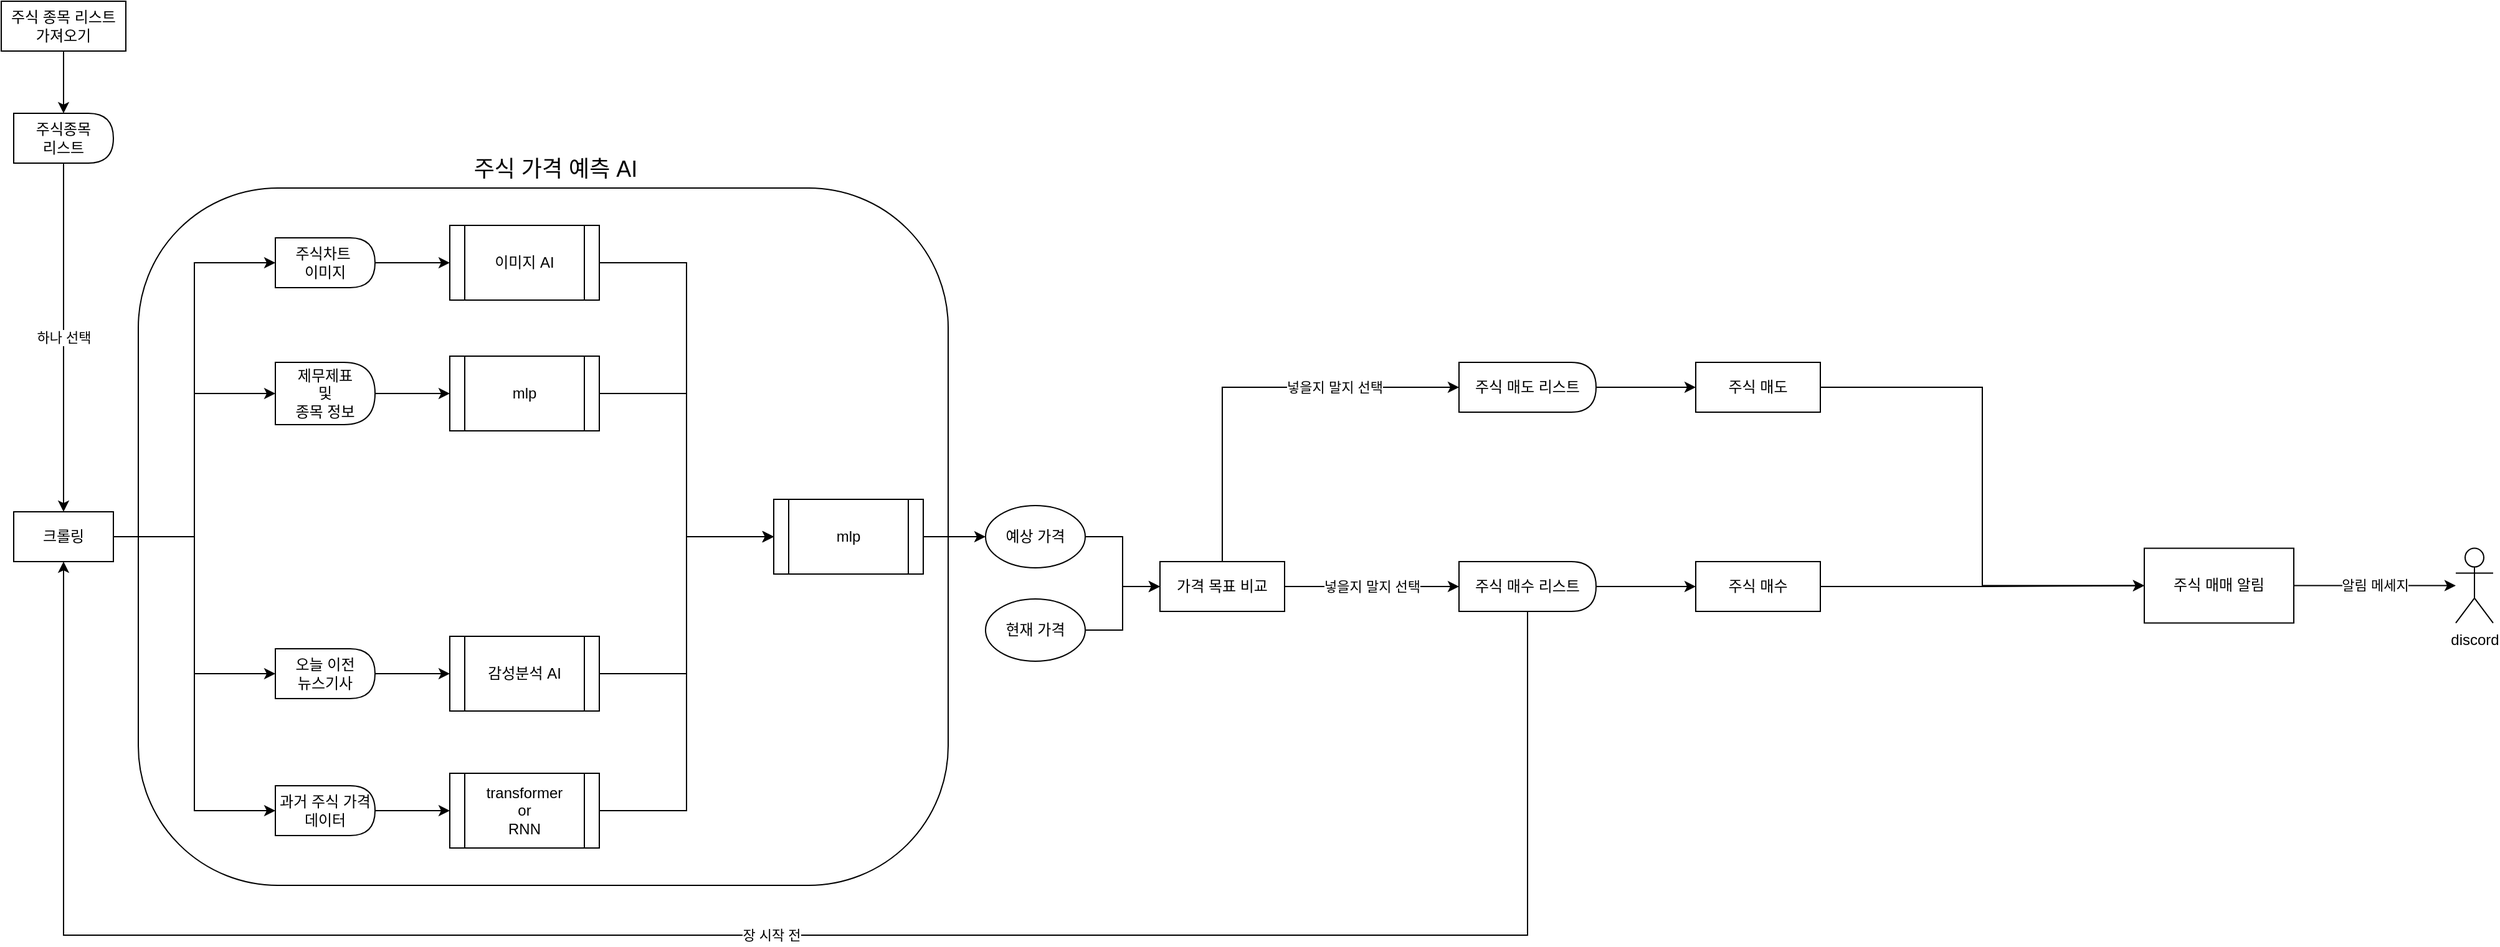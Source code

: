 <mxfile version="25.0.3" pages="6">
  <diagram name="프로그램 전체 흐름도" id="c7558073-3199-34d8-9f00-42111426c3f3">
    <mxGraphModel dx="2509" dy="851" grid="1" gridSize="10" guides="1" tooltips="1" connect="1" arrows="1" fold="1" page="1" pageScale="1" pageWidth="1100" pageHeight="1700" background="none" math="0" shadow="0">
      <root>
        <mxCell id="0" />
        <mxCell id="1" parent="0" />
        <mxCell id="0z34hf8UstyELCcqmOv5-1" value="" style="rounded=1;whiteSpace=wrap;html=1;arcSize=20;" vertex="1" parent="1">
          <mxGeometry x="-860" y="160" width="650" height="560" as="geometry" />
        </mxCell>
        <mxCell id="AFegHEFUYES55JKBaeoe-96" value="discord" style="shape=umlActor;verticalLabelPosition=bottom;verticalAlign=top;html=1;outlineConnect=0;" vertex="1" parent="1">
          <mxGeometry x="1000" y="449.29" width="30" height="60" as="geometry" />
        </mxCell>
        <mxCell id="AFegHEFUYES55JKBaeoe-104" value="알림 메세지" style="edgeStyle=orthogonalEdgeStyle;rounded=0;orthogonalLoop=1;jettySize=auto;html=1;exitX=1;exitY=0.5;exitDx=0;exitDy=0;" edge="1" parent="1" source="AFegHEFUYES55JKBaeoe-100" target="AFegHEFUYES55JKBaeoe-96">
          <mxGeometry relative="1" as="geometry" />
        </mxCell>
        <mxCell id="AFegHEFUYES55JKBaeoe-100" value="주식 매매 알림" style="rounded=0;whiteSpace=wrap;html=1;" vertex="1" parent="1">
          <mxGeometry x="750" y="449.29" width="120" height="60" as="geometry" />
        </mxCell>
        <mxCell id="AFegHEFUYES55JKBaeoe-101" style="edgeStyle=orthogonalEdgeStyle;rounded=0;orthogonalLoop=1;jettySize=auto;html=1;exitX=0.5;exitY=1;exitDx=0;exitDy=0;" edge="1" parent="1" source="AFegHEFUYES55JKBaeoe-100" target="AFegHEFUYES55JKBaeoe-100">
          <mxGeometry relative="1" as="geometry" />
        </mxCell>
        <mxCell id="AFegHEFUYES55JKBaeoe-136" value="하나 선택" style="edgeStyle=orthogonalEdgeStyle;rounded=0;orthogonalLoop=1;jettySize=auto;html=1;exitX=0.5;exitY=1;exitDx=0;exitDy=0;entryX=0.5;entryY=0;entryDx=0;entryDy=0;" edge="1" parent="1" source="AFegHEFUYES55JKBaeoe-112" target="AFegHEFUYES55JKBaeoe-130">
          <mxGeometry relative="1" as="geometry" />
        </mxCell>
        <mxCell id="AFegHEFUYES55JKBaeoe-112" value="주식종목&lt;div&gt;리스트&lt;/div&gt;" style="shape=delay;whiteSpace=wrap;html=1;" vertex="1" parent="1">
          <mxGeometry x="-960" y="100" width="80" height="40" as="geometry" />
        </mxCell>
        <mxCell id="AFegHEFUYES55JKBaeoe-134" style="edgeStyle=orthogonalEdgeStyle;rounded=0;orthogonalLoop=1;jettySize=auto;html=1;exitX=1;exitY=0.5;exitDx=0;exitDy=0;entryX=0;entryY=0.5;entryDx=0;entryDy=0;" edge="1" parent="1" source="AFegHEFUYES55JKBaeoe-113" target="AFegHEFUYES55JKBaeoe-122">
          <mxGeometry relative="1" as="geometry" />
        </mxCell>
        <mxCell id="AFegHEFUYES55JKBaeoe-113" value="과거 주식 가격 데이터" style="shape=delay;whiteSpace=wrap;html=1;" vertex="1" parent="1">
          <mxGeometry x="-750" y="640" width="80" height="40" as="geometry" />
        </mxCell>
        <mxCell id="AFegHEFUYES55JKBaeoe-131" style="edgeStyle=orthogonalEdgeStyle;rounded=0;orthogonalLoop=1;jettySize=auto;html=1;exitX=1;exitY=0.5;exitDx=0;exitDy=0;entryX=0;entryY=0.5;entryDx=0;entryDy=0;" edge="1" parent="1" source="AFegHEFUYES55JKBaeoe-114" target="AFegHEFUYES55JKBaeoe-120">
          <mxGeometry relative="1" as="geometry" />
        </mxCell>
        <mxCell id="AFegHEFUYES55JKBaeoe-114" value="주식차트&amp;nbsp;&lt;div&gt;이미지&lt;/div&gt;" style="shape=delay;whiteSpace=wrap;html=1;" vertex="1" parent="1">
          <mxGeometry x="-750" y="200" width="80" height="40" as="geometry" />
        </mxCell>
        <mxCell id="AFegHEFUYES55JKBaeoe-133" style="edgeStyle=orthogonalEdgeStyle;rounded=0;orthogonalLoop=1;jettySize=auto;html=1;exitX=1;exitY=0.5;exitDx=0;exitDy=0;entryX=0;entryY=0.5;entryDx=0;entryDy=0;" edge="1" parent="1" source="AFegHEFUYES55JKBaeoe-115" target="AFegHEFUYES55JKBaeoe-118">
          <mxGeometry relative="1" as="geometry" />
        </mxCell>
        <mxCell id="AFegHEFUYES55JKBaeoe-115" value="오늘 이전&lt;div&gt;뉴스기사&lt;/div&gt;" style="shape=delay;whiteSpace=wrap;html=1;" vertex="1" parent="1">
          <mxGeometry x="-750" y="530" width="80" height="40" as="geometry" />
        </mxCell>
        <mxCell id="AFegHEFUYES55JKBaeoe-132" style="edgeStyle=orthogonalEdgeStyle;rounded=0;orthogonalLoop=1;jettySize=auto;html=1;exitX=1;exitY=0.5;exitDx=0;exitDy=0;entryX=0;entryY=0.5;entryDx=0;entryDy=0;" edge="1" parent="1" source="AFegHEFUYES55JKBaeoe-117" target="AFegHEFUYES55JKBaeoe-125">
          <mxGeometry relative="1" as="geometry" />
        </mxCell>
        <mxCell id="AFegHEFUYES55JKBaeoe-117" value="제무제표&lt;div&gt;및&lt;/div&gt;&lt;div&gt;종목 정보&lt;/div&gt;" style="shape=delay;whiteSpace=wrap;html=1;" vertex="1" parent="1">
          <mxGeometry x="-750" y="300" width="80" height="50" as="geometry" />
        </mxCell>
        <mxCell id="AFegHEFUYES55JKBaeoe-145" style="edgeStyle=orthogonalEdgeStyle;rounded=0;orthogonalLoop=1;jettySize=auto;html=1;exitX=1;exitY=0.5;exitDx=0;exitDy=0;entryX=0;entryY=0.5;entryDx=0;entryDy=0;" edge="1" parent="1" source="AFegHEFUYES55JKBaeoe-118" target="AFegHEFUYES55JKBaeoe-121">
          <mxGeometry relative="1" as="geometry" />
        </mxCell>
        <mxCell id="AFegHEFUYES55JKBaeoe-118" value="감성분석 AI" style="shape=process;whiteSpace=wrap;html=1;backgroundOutline=1;" vertex="1" parent="1">
          <mxGeometry x="-610" y="520" width="120" height="60" as="geometry" />
        </mxCell>
        <mxCell id="AFegHEFUYES55JKBaeoe-142" style="edgeStyle=orthogonalEdgeStyle;rounded=0;orthogonalLoop=1;jettySize=auto;html=1;exitX=1;exitY=0.5;exitDx=0;exitDy=0;entryX=0;entryY=0.5;entryDx=0;entryDy=0;" edge="1" parent="1" source="AFegHEFUYES55JKBaeoe-120" target="AFegHEFUYES55JKBaeoe-121">
          <mxGeometry relative="1" as="geometry" />
        </mxCell>
        <mxCell id="AFegHEFUYES55JKBaeoe-120" value="이미지 AI" style="shape=process;whiteSpace=wrap;html=1;backgroundOutline=1;" vertex="1" parent="1">
          <mxGeometry x="-610" y="190" width="120" height="60" as="geometry" />
        </mxCell>
        <mxCell id="AFegHEFUYES55JKBaeoe-155" style="edgeStyle=orthogonalEdgeStyle;rounded=0;orthogonalLoop=1;jettySize=auto;html=1;exitX=1;exitY=0.5;exitDx=0;exitDy=0;" edge="1" parent="1" source="AFegHEFUYES55JKBaeoe-121" target="AFegHEFUYES55JKBaeoe-154">
          <mxGeometry relative="1" as="geometry" />
        </mxCell>
        <mxCell id="AFegHEFUYES55JKBaeoe-121" value="mlp" style="shape=process;whiteSpace=wrap;html=1;backgroundOutline=1;" vertex="1" parent="1">
          <mxGeometry x="-350" y="410" width="120" height="60" as="geometry" />
        </mxCell>
        <mxCell id="AFegHEFUYES55JKBaeoe-146" style="edgeStyle=orthogonalEdgeStyle;rounded=0;orthogonalLoop=1;jettySize=auto;html=1;exitX=1;exitY=0.5;exitDx=0;exitDy=0;entryX=0;entryY=0.5;entryDx=0;entryDy=0;" edge="1" parent="1" source="AFegHEFUYES55JKBaeoe-122" target="AFegHEFUYES55JKBaeoe-121">
          <mxGeometry relative="1" as="geometry" />
        </mxCell>
        <mxCell id="AFegHEFUYES55JKBaeoe-122" value="transformer&lt;div&gt;or&lt;br&gt;&lt;div&gt;RNN&lt;/div&gt;&lt;/div&gt;" style="shape=process;whiteSpace=wrap;html=1;backgroundOutline=1;" vertex="1" parent="1">
          <mxGeometry x="-610" y="630" width="120" height="60" as="geometry" />
        </mxCell>
        <mxCell id="AFegHEFUYES55JKBaeoe-144" style="edgeStyle=orthogonalEdgeStyle;rounded=0;orthogonalLoop=1;jettySize=auto;html=1;exitX=1;exitY=0.5;exitDx=0;exitDy=0;entryX=0;entryY=0.5;entryDx=0;entryDy=0;" edge="1" parent="1" source="AFegHEFUYES55JKBaeoe-125" target="AFegHEFUYES55JKBaeoe-121">
          <mxGeometry relative="1" as="geometry" />
        </mxCell>
        <mxCell id="AFegHEFUYES55JKBaeoe-125" value="mlp" style="shape=process;whiteSpace=wrap;html=1;backgroundOutline=1;" vertex="1" parent="1">
          <mxGeometry x="-610" y="295" width="120" height="60" as="geometry" />
        </mxCell>
        <mxCell id="AFegHEFUYES55JKBaeoe-137" style="edgeStyle=orthogonalEdgeStyle;rounded=0;orthogonalLoop=1;jettySize=auto;html=1;exitX=1;exitY=0.5;exitDx=0;exitDy=0;entryX=0;entryY=0.5;entryDx=0;entryDy=0;" edge="1" parent="1" source="AFegHEFUYES55JKBaeoe-130" target="AFegHEFUYES55JKBaeoe-117">
          <mxGeometry relative="1" as="geometry" />
        </mxCell>
        <mxCell id="AFegHEFUYES55JKBaeoe-139" style="edgeStyle=orthogonalEdgeStyle;rounded=0;orthogonalLoop=1;jettySize=auto;html=1;exitX=1;exitY=0.5;exitDx=0;exitDy=0;entryX=0;entryY=0.5;entryDx=0;entryDy=0;" edge="1" parent="1" source="AFegHEFUYES55JKBaeoe-130" target="AFegHEFUYES55JKBaeoe-115">
          <mxGeometry relative="1" as="geometry" />
        </mxCell>
        <mxCell id="AFegHEFUYES55JKBaeoe-140" style="edgeStyle=orthogonalEdgeStyle;rounded=0;orthogonalLoop=1;jettySize=auto;html=1;exitX=1;exitY=0.5;exitDx=0;exitDy=0;entryX=0;entryY=0.5;entryDx=0;entryDy=0;" edge="1" parent="1" source="AFegHEFUYES55JKBaeoe-130" target="AFegHEFUYES55JKBaeoe-113">
          <mxGeometry relative="1" as="geometry" />
        </mxCell>
        <mxCell id="0z34hf8UstyELCcqmOv5-7" style="edgeStyle=orthogonalEdgeStyle;rounded=0;orthogonalLoop=1;jettySize=auto;html=1;exitX=1;exitY=0.5;exitDx=0;exitDy=0;entryX=0;entryY=0.5;entryDx=0;entryDy=0;" edge="1" parent="1" source="AFegHEFUYES55JKBaeoe-130" target="AFegHEFUYES55JKBaeoe-114">
          <mxGeometry relative="1" as="geometry" />
        </mxCell>
        <mxCell id="AFegHEFUYES55JKBaeoe-130" value="크롤링" style="rounded=0;whiteSpace=wrap;html=1;" vertex="1" parent="1">
          <mxGeometry x="-960" y="420" width="80" height="40" as="geometry" />
        </mxCell>
        <mxCell id="AFegHEFUYES55JKBaeoe-158" style="edgeStyle=orthogonalEdgeStyle;rounded=0;orthogonalLoop=1;jettySize=auto;html=1;exitX=1;exitY=0.5;exitDx=0;exitDy=0;entryX=0;entryY=0.5;entryDx=0;entryDy=0;" edge="1" parent="1" source="AFegHEFUYES55JKBaeoe-153" target="AFegHEFUYES55JKBaeoe-156">
          <mxGeometry relative="1" as="geometry" />
        </mxCell>
        <mxCell id="AFegHEFUYES55JKBaeoe-153" value="현재 가격" style="ellipse;whiteSpace=wrap;html=1;" vertex="1" parent="1">
          <mxGeometry x="-180" y="490" width="80" height="50" as="geometry" />
        </mxCell>
        <mxCell id="AFegHEFUYES55JKBaeoe-157" style="edgeStyle=orthogonalEdgeStyle;rounded=0;orthogonalLoop=1;jettySize=auto;html=1;exitX=1;exitY=0.5;exitDx=0;exitDy=0;entryX=0;entryY=0.5;entryDx=0;entryDy=0;" edge="1" parent="1" source="AFegHEFUYES55JKBaeoe-154" target="AFegHEFUYES55JKBaeoe-156">
          <mxGeometry relative="1" as="geometry" />
        </mxCell>
        <mxCell id="AFegHEFUYES55JKBaeoe-154" value="예상 가격" style="ellipse;whiteSpace=wrap;html=1;" vertex="1" parent="1">
          <mxGeometry x="-180" y="415" width="80" height="50" as="geometry" />
        </mxCell>
        <mxCell id="AFegHEFUYES55JKBaeoe-159" value="넣을지 말지 선택" style="edgeStyle=orthogonalEdgeStyle;rounded=0;orthogonalLoop=1;jettySize=auto;html=1;exitX=1;exitY=0.5;exitDx=0;exitDy=0;entryX=0;entryY=0.5;entryDx=0;entryDy=0;" edge="1" parent="1" source="AFegHEFUYES55JKBaeoe-156" target="AFegHEFUYES55JKBaeoe-164">
          <mxGeometry relative="1" as="geometry">
            <mxPoint x="210" y="480" as="targetPoint" />
          </mxGeometry>
        </mxCell>
        <mxCell id="AFegHEFUYES55JKBaeoe-173" value="넣을지 말지 선택" style="edgeStyle=orthogonalEdgeStyle;rounded=0;orthogonalLoop=1;jettySize=auto;html=1;exitX=0.5;exitY=0;exitDx=0;exitDy=0;entryX=0;entryY=0.5;entryDx=0;entryDy=0;" edge="1" parent="1" source="AFegHEFUYES55JKBaeoe-156" target="AFegHEFUYES55JKBaeoe-169">
          <mxGeometry x="0.394" relative="1" as="geometry">
            <mxPoint as="offset" />
          </mxGeometry>
        </mxCell>
        <mxCell id="AFegHEFUYES55JKBaeoe-156" value="가격 목표 비교" style="rounded=0;whiteSpace=wrap;html=1;" vertex="1" parent="1">
          <mxGeometry x="-40" y="460" width="100" height="40" as="geometry" />
        </mxCell>
        <mxCell id="AFegHEFUYES55JKBaeoe-166" style="edgeStyle=orthogonalEdgeStyle;rounded=0;orthogonalLoop=1;jettySize=auto;html=1;exitX=1;exitY=0.5;exitDx=0;exitDy=0;entryX=0;entryY=0.5;entryDx=0;entryDy=0;" edge="1" parent="1" source="AFegHEFUYES55JKBaeoe-164" target="AFegHEFUYES55JKBaeoe-165">
          <mxGeometry relative="1" as="geometry" />
        </mxCell>
        <mxCell id="AFegHEFUYES55JKBaeoe-168" value="장 시작 전" style="edgeStyle=orthogonalEdgeStyle;rounded=0;orthogonalLoop=1;jettySize=auto;html=1;entryX=0.5;entryY=1;entryDx=0;entryDy=0;" edge="1" parent="1" source="AFegHEFUYES55JKBaeoe-164" target="AFegHEFUYES55JKBaeoe-130">
          <mxGeometry relative="1" as="geometry">
            <Array as="points">
              <mxPoint x="255" y="760" />
              <mxPoint x="-920" y="760" />
            </Array>
          </mxGeometry>
        </mxCell>
        <mxCell id="AFegHEFUYES55JKBaeoe-164" value="주식 매수 리스트" style="shape=delay;whiteSpace=wrap;html=1;" vertex="1" parent="1">
          <mxGeometry x="200" y="460" width="110" height="40" as="geometry" />
        </mxCell>
        <mxCell id="AFegHEFUYES55JKBaeoe-167" style="edgeStyle=orthogonalEdgeStyle;rounded=0;orthogonalLoop=1;jettySize=auto;html=1;exitX=1;exitY=0.5;exitDx=0;exitDy=0;entryX=0;entryY=0.5;entryDx=0;entryDy=0;" edge="1" parent="1" source="AFegHEFUYES55JKBaeoe-165" target="AFegHEFUYES55JKBaeoe-100">
          <mxGeometry relative="1" as="geometry" />
        </mxCell>
        <mxCell id="AFegHEFUYES55JKBaeoe-165" value="주식 매수" style="rounded=0;whiteSpace=wrap;html=1;" vertex="1" parent="1">
          <mxGeometry x="390" y="460" width="100" height="40" as="geometry" />
        </mxCell>
        <mxCell id="AFegHEFUYES55JKBaeoe-171" style="edgeStyle=orthogonalEdgeStyle;rounded=0;orthogonalLoop=1;jettySize=auto;html=1;exitX=1;exitY=0.5;exitDx=0;exitDy=0;entryX=0;entryY=0.5;entryDx=0;entryDy=0;" edge="1" parent="1" source="AFegHEFUYES55JKBaeoe-169" target="AFegHEFUYES55JKBaeoe-170">
          <mxGeometry relative="1" as="geometry" />
        </mxCell>
        <mxCell id="AFegHEFUYES55JKBaeoe-169" value="주식 매도 리스트" style="shape=delay;whiteSpace=wrap;html=1;" vertex="1" parent="1">
          <mxGeometry x="200" y="300" width="110" height="40" as="geometry" />
        </mxCell>
        <mxCell id="AFegHEFUYES55JKBaeoe-172" style="edgeStyle=orthogonalEdgeStyle;rounded=0;orthogonalLoop=1;jettySize=auto;html=1;exitX=1;exitY=0.5;exitDx=0;exitDy=0;entryX=0;entryY=0.5;entryDx=0;entryDy=0;" edge="1" parent="1" source="AFegHEFUYES55JKBaeoe-170" target="AFegHEFUYES55JKBaeoe-100">
          <mxGeometry relative="1" as="geometry" />
        </mxCell>
        <mxCell id="AFegHEFUYES55JKBaeoe-170" value="주식 매도" style="rounded=0;whiteSpace=wrap;html=1;" vertex="1" parent="1">
          <mxGeometry x="390" y="300" width="100" height="40" as="geometry" />
        </mxCell>
        <mxCell id="0z34hf8UstyELCcqmOv5-4" value="&lt;font style=&quot;font-size: 18px;&quot;&gt;주식 가격 예측 AI&lt;/font&gt;" style="text;html=1;align=center;verticalAlign=middle;whiteSpace=wrap;rounded=0;" vertex="1" parent="1">
          <mxGeometry x="-610" y="130" width="170" height="30" as="geometry" />
        </mxCell>
        <mxCell id="0z34hf8UstyELCcqmOv5-6" style="edgeStyle=orthogonalEdgeStyle;rounded=0;orthogonalLoop=1;jettySize=auto;html=1;exitX=0.5;exitY=1;exitDx=0;exitDy=0;entryX=0.5;entryY=0;entryDx=0;entryDy=0;" edge="1" parent="1" source="0z34hf8UstyELCcqmOv5-5" target="AFegHEFUYES55JKBaeoe-112">
          <mxGeometry relative="1" as="geometry" />
        </mxCell>
        <mxCell id="0z34hf8UstyELCcqmOv5-5" value="주식 종목 리스트 가져오기" style="rounded=0;whiteSpace=wrap;html=1;" vertex="1" parent="1">
          <mxGeometry x="-970" y="10" width="100" height="40" as="geometry" />
        </mxCell>
      </root>
    </mxGraphModel>
  </diagram>
  <diagram id="XFAmqwLImfaXvCDfYmBo" name="크롤링">
    <mxGraphModel dx="1260" dy="615" grid="1" gridSize="10" guides="1" tooltips="1" connect="1" arrows="1" fold="1" page="1" pageScale="1" pageWidth="1100" pageHeight="1700" math="0" shadow="0">
      <root>
        <mxCell id="0" />
        <mxCell id="1" parent="0" />
      </root>
    </mxGraphModel>
  </diagram>
  <diagram id="mAnwHdjQhx4lNXPI1zGl" name="이미지AI">
    <mxGraphModel grid="1" page="1" gridSize="10" guides="1" tooltips="1" connect="1" arrows="1" fold="1" pageScale="1" pageWidth="1100" pageHeight="1700" math="0" shadow="0">
      <root>
        <mxCell id="0" />
        <mxCell id="1" parent="0" />
      </root>
    </mxGraphModel>
  </diagram>
  <diagram id="ipUGqCBYVYABQog7nIg6" name="주식정보 mlp">
    <mxGraphModel grid="1" page="1" gridSize="10" guides="1" tooltips="1" connect="1" arrows="1" fold="1" pageScale="1" pageWidth="1100" pageHeight="1700" math="0" shadow="0">
      <root>
        <mxCell id="0" />
        <mxCell id="1" parent="0" />
      </root>
    </mxGraphModel>
  </diagram>
  <diagram id="tlSwbpf4ESPlKbN-Pa_2" name="감성분석 AI">
    <mxGraphModel grid="1" page="1" gridSize="10" guides="1" tooltips="1" connect="1" arrows="1" fold="1" pageScale="1" pageWidth="1100" pageHeight="1700" math="0" shadow="0">
      <root>
        <mxCell id="0" />
        <mxCell id="1" parent="0" />
      </root>
    </mxGraphModel>
  </diagram>
  <diagram id="y5Nm3txJSzmhYtaj27Po" name="Transformer AI">
    <mxGraphModel grid="1" page="1" gridSize="10" guides="1" tooltips="1" connect="1" arrows="1" fold="1" pageScale="1" pageWidth="1100" pageHeight="1700" math="0" shadow="0">
      <root>
        <mxCell id="0" />
        <mxCell id="1" parent="0" />
      </root>
    </mxGraphModel>
  </diagram>
</mxfile>
